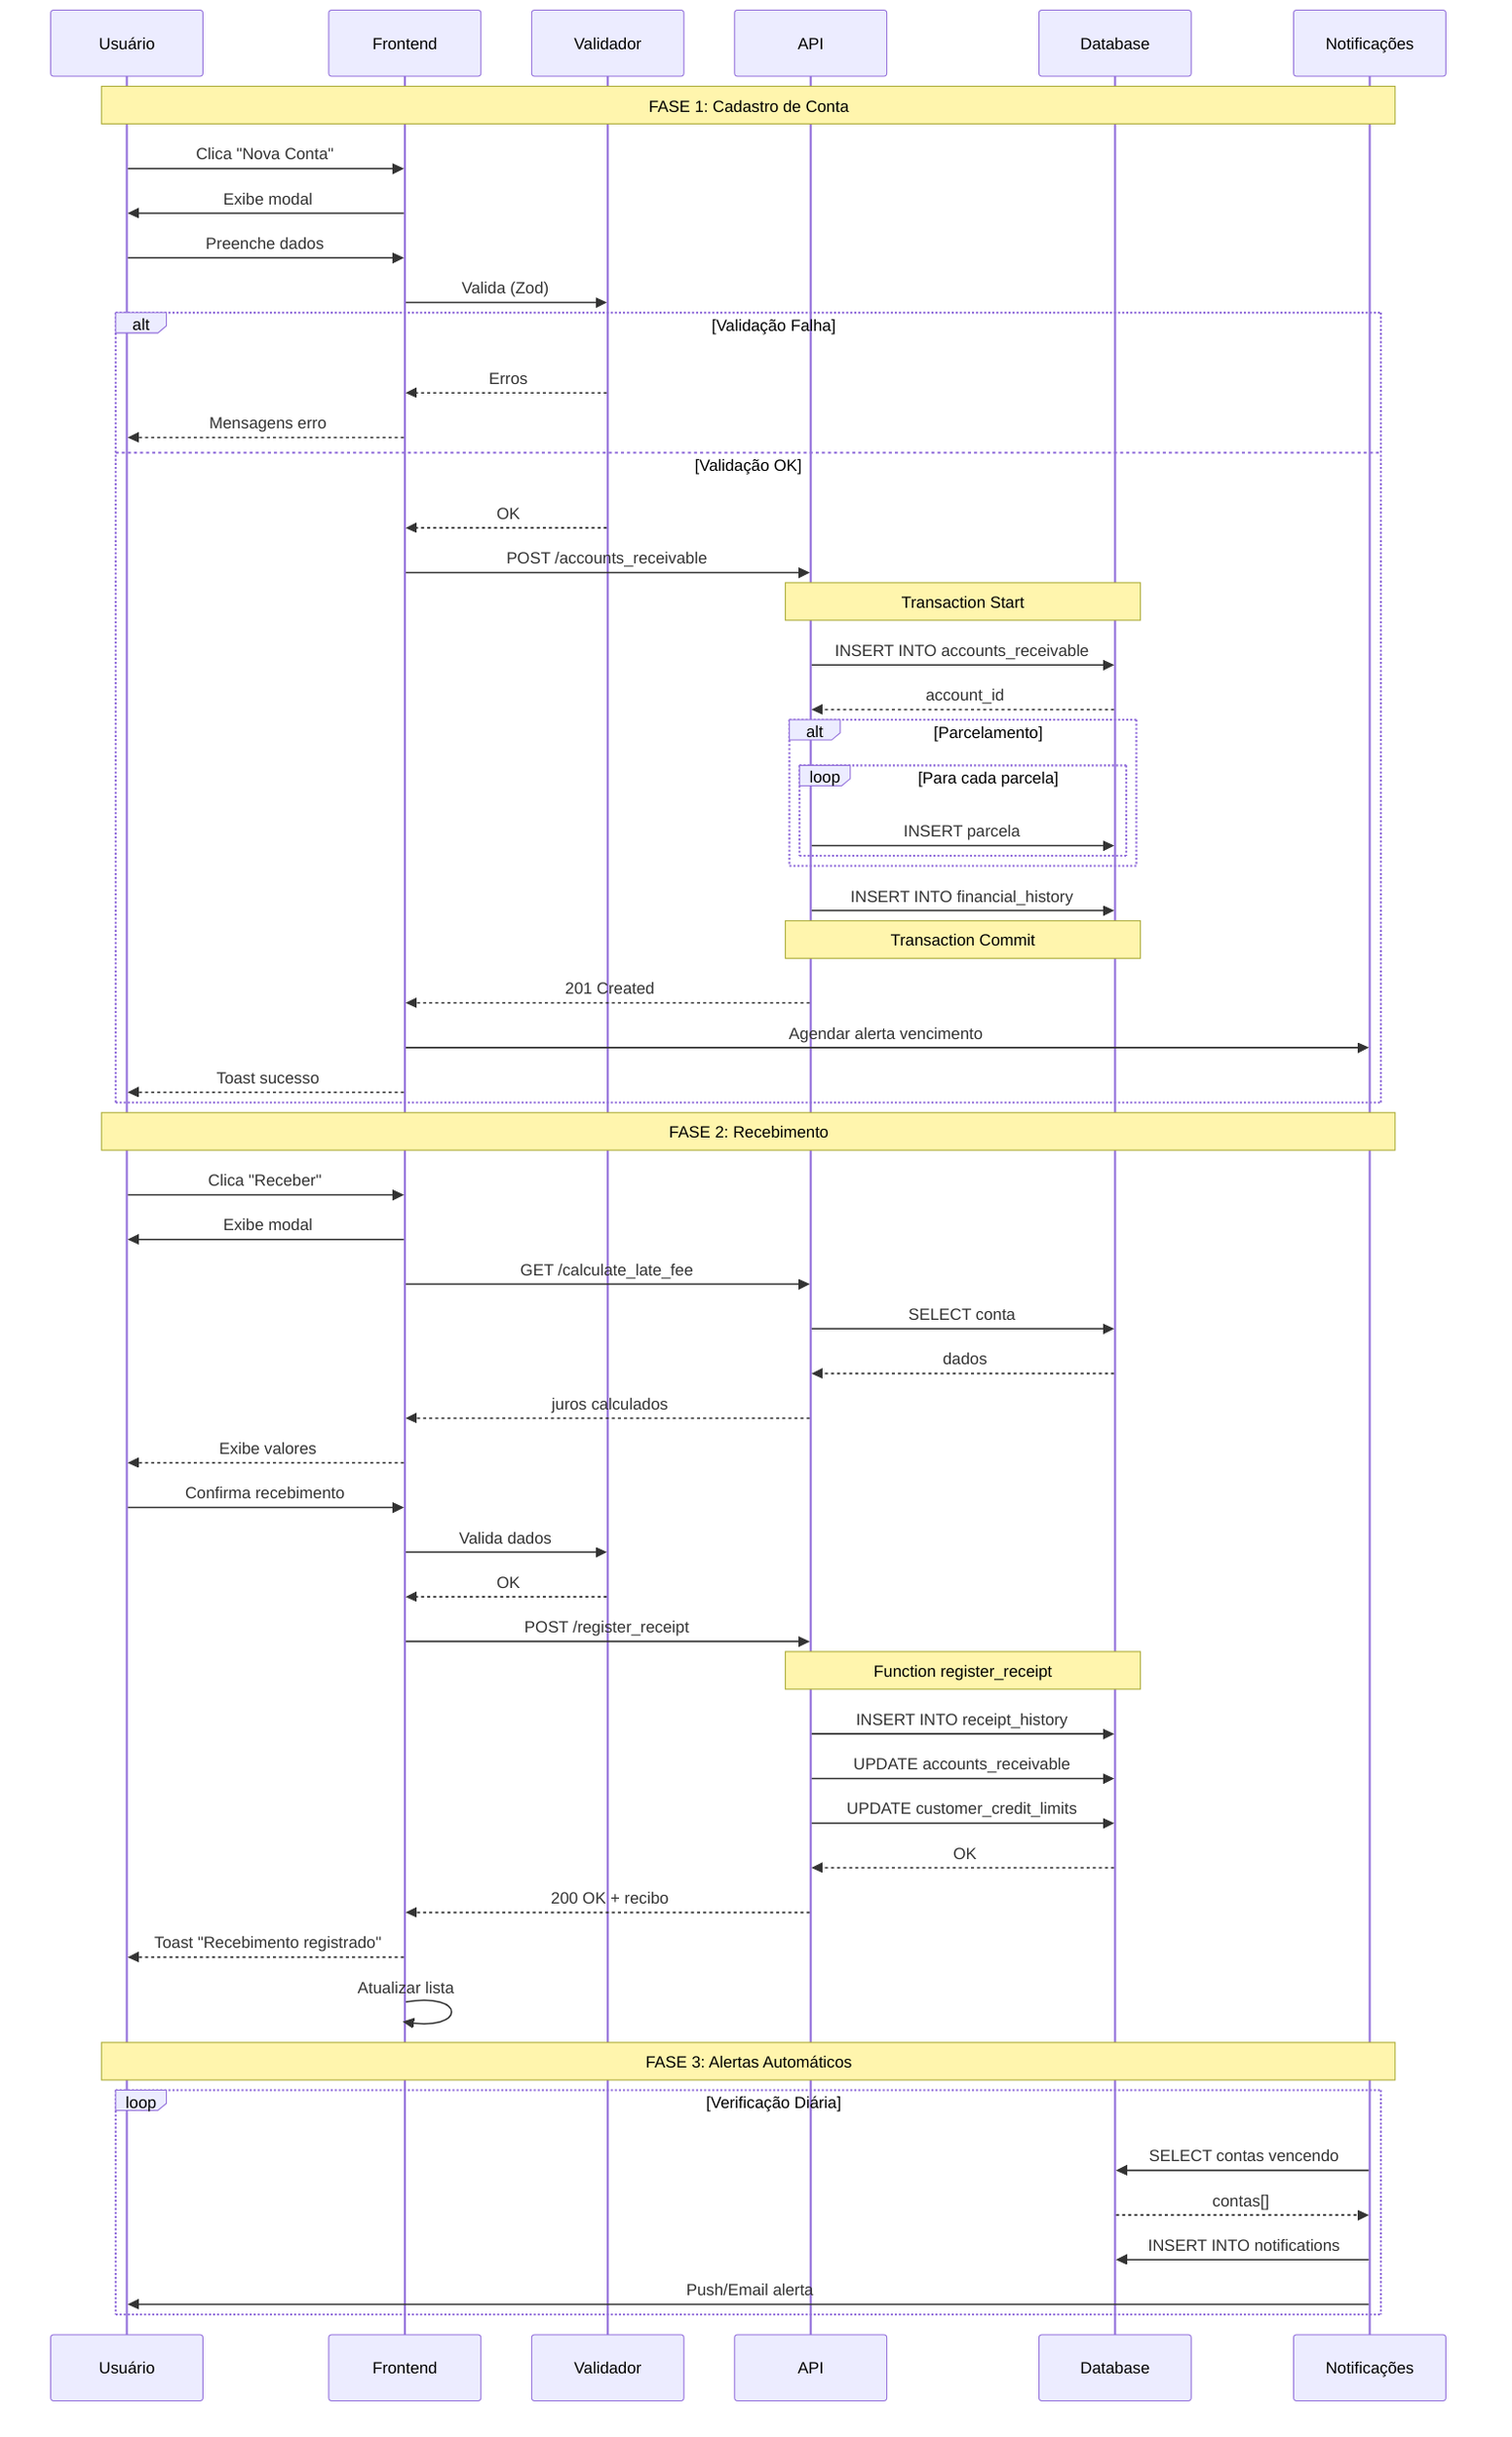 sequenceDiagram
    participant U as Usuário
    participant F as Frontend
    participant V as Validador
    participant A as API
    participant DB as Database
    participant N as Notificações
    
    Note over U,N: FASE 1: Cadastro de Conta
    
    U->>F: Clica "Nova Conta"
    F->>U: Exibe modal
    U->>F: Preenche dados
    F->>V: Valida (Zod)
    
    alt Validação Falha
        V-->>F: Erros
        F-->>U: Mensagens erro
    else Validação OK
        V-->>F: OK
        F->>A: POST /accounts_receivable
        
        Note over A,DB: Transaction Start
        
        A->>DB: INSERT INTO accounts_receivable
        DB-->>A: account_id
        
        alt Parcelamento
            loop Para cada parcela
                A->>DB: INSERT parcela
            end
        end
        
        A->>DB: INSERT INTO financial_history
        
        Note over A,DB: Transaction Commit
        
        A-->>F: 201 Created
        F->>N: Agendar alerta vencimento
        F-->>U: Toast sucesso
    end
    
    Note over U,N: FASE 2: Recebimento
    
    U->>F: Clica "Receber"
    F->>U: Exibe modal
    F->>A: GET /calculate_late_fee
    A->>DB: SELECT conta
    DB-->>A: dados
    A-->>F: juros calculados
    F-->>U: Exibe valores
    
    U->>F: Confirma recebimento
    F->>V: Valida dados
    V-->>F: OK
    F->>A: POST /register_receipt
    
    Note over A,DB: Function register_receipt
    
    A->>DB: INSERT INTO receipt_history
    A->>DB: UPDATE accounts_receivable
    A->>DB: UPDATE customer_credit_limits
    DB-->>A: OK
    
    A-->>F: 200 OK + recibo
    F-->>U: Toast "Recebimento registrado"
    F->>F: Atualizar lista
    
    Note over U,N: FASE 3: Alertas Automáticos
    
    loop Verificação Diária
        N->>DB: SELECT contas vencendo
        DB-->>N: contas[]
        N->>DB: INSERT INTO notifications
        N->>U: Push/Email alerta
    end